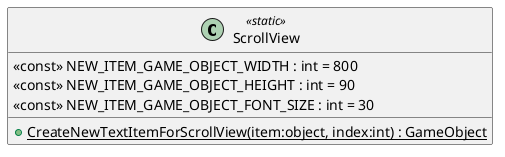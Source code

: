 @startuml
class ScrollView <<static>> {
    <<const>> NEW_ITEM_GAME_OBJECT_WIDTH : int = 800
    <<const>> NEW_ITEM_GAME_OBJECT_HEIGHT : int = 90
    <<const>> NEW_ITEM_GAME_OBJECT_FONT_SIZE : int = 30
    + {static} CreateNewTextItemForScrollView(item:object, index:int) : GameObject
}
@enduml
